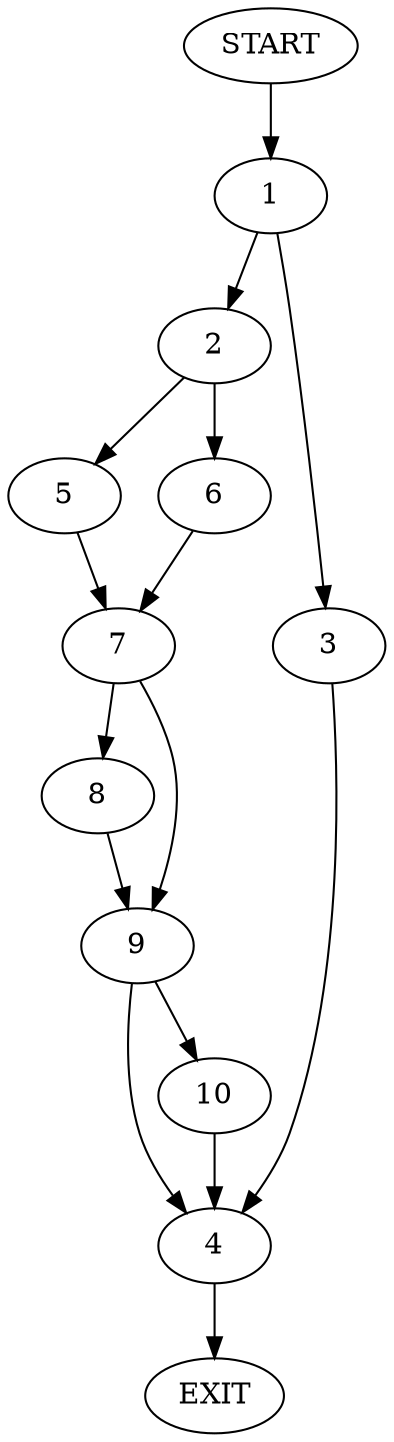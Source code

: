 digraph {
0 [label="START"]
11 [label="EXIT"]
0 -> 1
1 -> 2
1 -> 3
3 -> 4
2 -> 5
2 -> 6
4 -> 11
5 -> 7
6 -> 7
7 -> 8
7 -> 9
8 -> 9
9 -> 10
9 -> 4
10 -> 4
}
